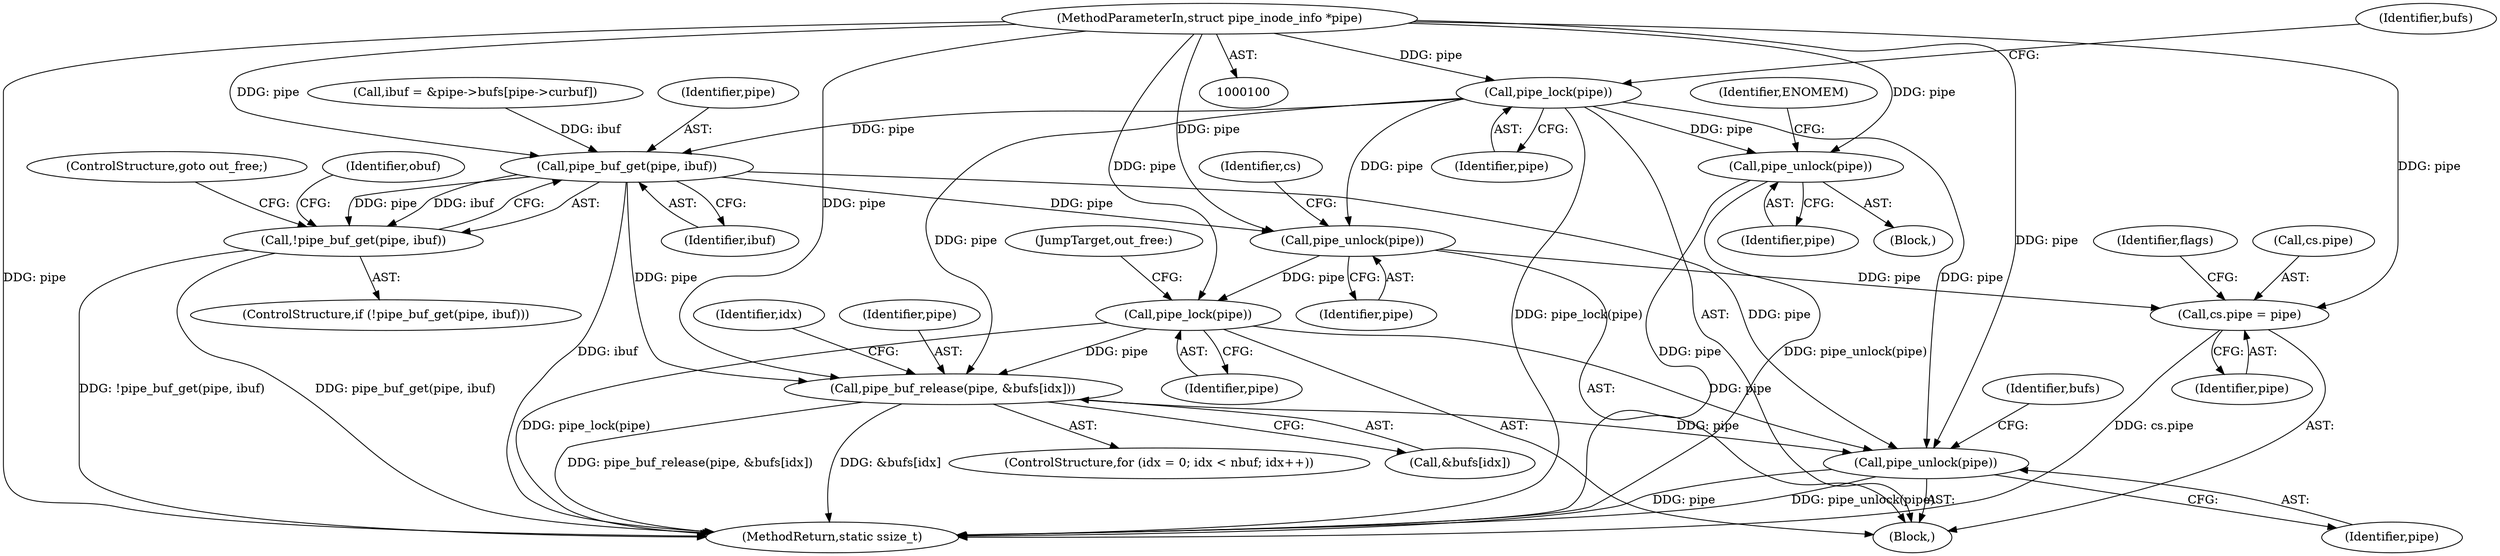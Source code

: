 digraph "0_linux_6b3a707736301c2128ca85ce85fb13f60b5e350a@pointer" {
"1000124" [label="(Call,pipe_lock(pipe))"];
"1000101" [label="(MethodParameterIn,struct pipe_inode_info *pipe)"];
"1000139" [label="(Call,pipe_unlock(pipe))"];
"1000268" [label="(Call,pipe_buf_get(pipe, ibuf))"];
"1000267" [label="(Call,!pipe_buf_get(pipe, ibuf))"];
"1000308" [label="(Call,pipe_unlock(pipe))"];
"1000325" [label="(Call,cs.pipe = pipe)"];
"1000346" [label="(Call,pipe_lock(pipe))"];
"1000358" [label="(Call,pipe_buf_release(pipe, &bufs[idx]))"];
"1000364" [label="(Call,pipe_unlock(pipe))"];
"1000143" [label="(Identifier,ENOMEM)"];
"1000124" [label="(Call,pipe_lock(pipe))"];
"1000267" [label="(Call,!pipe_buf_get(pipe, ibuf))"];
"1000359" [label="(Identifier,pipe)"];
"1000348" [label="(JumpTarget,out_free:)"];
"1000329" [label="(Identifier,pipe)"];
"1000367" [label="(Identifier,bufs)"];
"1000309" [label="(Identifier,pipe)"];
"1000125" [label="(Identifier,pipe)"];
"1000212" [label="(Call,ibuf = &pipe->bufs[pipe->curbuf])"];
"1000140" [label="(Identifier,pipe)"];
"1000357" [label="(Identifier,idx)"];
"1000269" [label="(Identifier,pipe)"];
"1000266" [label="(ControlStructure,if (!pipe_buf_get(pipe, ibuf)))"];
"1000138" [label="(Block,)"];
"1000127" [label="(Identifier,bufs)"];
"1000364" [label="(Call,pipe_unlock(pipe))"];
"1000370" [label="(MethodReturn,static ssize_t)"];
"1000106" [label="(Block,)"];
"1000358" [label="(Call,pipe_buf_release(pipe, &bufs[idx]))"];
"1000332" [label="(Identifier,flags)"];
"1000101" [label="(MethodParameterIn,struct pipe_inode_info *pipe)"];
"1000139" [label="(Call,pipe_unlock(pipe))"];
"1000326" [label="(Call,cs.pipe)"];
"1000346" [label="(Call,pipe_lock(pipe))"];
"1000271" [label="(ControlStructure,goto out_free;)"];
"1000349" [label="(ControlStructure,for (idx = 0; idx < nbuf; idx++))"];
"1000312" [label="(Identifier,cs)"];
"1000268" [label="(Call,pipe_buf_get(pipe, ibuf))"];
"1000325" [label="(Call,cs.pipe = pipe)"];
"1000365" [label="(Identifier,pipe)"];
"1000360" [label="(Call,&bufs[idx])"];
"1000308" [label="(Call,pipe_unlock(pipe))"];
"1000270" [label="(Identifier,ibuf)"];
"1000274" [label="(Identifier,obuf)"];
"1000347" [label="(Identifier,pipe)"];
"1000124" -> "1000106"  [label="AST: "];
"1000124" -> "1000125"  [label="CFG: "];
"1000125" -> "1000124"  [label="AST: "];
"1000127" -> "1000124"  [label="CFG: "];
"1000124" -> "1000370"  [label="DDG: pipe_lock(pipe)"];
"1000101" -> "1000124"  [label="DDG: pipe"];
"1000124" -> "1000139"  [label="DDG: pipe"];
"1000124" -> "1000268"  [label="DDG: pipe"];
"1000124" -> "1000308"  [label="DDG: pipe"];
"1000124" -> "1000358"  [label="DDG: pipe"];
"1000124" -> "1000364"  [label="DDG: pipe"];
"1000101" -> "1000100"  [label="AST: "];
"1000101" -> "1000370"  [label="DDG: pipe"];
"1000101" -> "1000139"  [label="DDG: pipe"];
"1000101" -> "1000268"  [label="DDG: pipe"];
"1000101" -> "1000308"  [label="DDG: pipe"];
"1000101" -> "1000325"  [label="DDG: pipe"];
"1000101" -> "1000346"  [label="DDG: pipe"];
"1000101" -> "1000358"  [label="DDG: pipe"];
"1000101" -> "1000364"  [label="DDG: pipe"];
"1000139" -> "1000138"  [label="AST: "];
"1000139" -> "1000140"  [label="CFG: "];
"1000140" -> "1000139"  [label="AST: "];
"1000143" -> "1000139"  [label="CFG: "];
"1000139" -> "1000370"  [label="DDG: pipe_unlock(pipe)"];
"1000139" -> "1000370"  [label="DDG: pipe"];
"1000268" -> "1000267"  [label="AST: "];
"1000268" -> "1000270"  [label="CFG: "];
"1000269" -> "1000268"  [label="AST: "];
"1000270" -> "1000268"  [label="AST: "];
"1000267" -> "1000268"  [label="CFG: "];
"1000268" -> "1000370"  [label="DDG: ibuf"];
"1000268" -> "1000267"  [label="DDG: pipe"];
"1000268" -> "1000267"  [label="DDG: ibuf"];
"1000212" -> "1000268"  [label="DDG: ibuf"];
"1000268" -> "1000308"  [label="DDG: pipe"];
"1000268" -> "1000358"  [label="DDG: pipe"];
"1000268" -> "1000364"  [label="DDG: pipe"];
"1000267" -> "1000266"  [label="AST: "];
"1000271" -> "1000267"  [label="CFG: "];
"1000274" -> "1000267"  [label="CFG: "];
"1000267" -> "1000370"  [label="DDG: !pipe_buf_get(pipe, ibuf)"];
"1000267" -> "1000370"  [label="DDG: pipe_buf_get(pipe, ibuf)"];
"1000308" -> "1000106"  [label="AST: "];
"1000308" -> "1000309"  [label="CFG: "];
"1000309" -> "1000308"  [label="AST: "];
"1000312" -> "1000308"  [label="CFG: "];
"1000308" -> "1000325"  [label="DDG: pipe"];
"1000308" -> "1000346"  [label="DDG: pipe"];
"1000325" -> "1000106"  [label="AST: "];
"1000325" -> "1000329"  [label="CFG: "];
"1000326" -> "1000325"  [label="AST: "];
"1000329" -> "1000325"  [label="AST: "];
"1000332" -> "1000325"  [label="CFG: "];
"1000325" -> "1000370"  [label="DDG: cs.pipe"];
"1000346" -> "1000106"  [label="AST: "];
"1000346" -> "1000347"  [label="CFG: "];
"1000347" -> "1000346"  [label="AST: "];
"1000348" -> "1000346"  [label="CFG: "];
"1000346" -> "1000370"  [label="DDG: pipe_lock(pipe)"];
"1000346" -> "1000358"  [label="DDG: pipe"];
"1000346" -> "1000364"  [label="DDG: pipe"];
"1000358" -> "1000349"  [label="AST: "];
"1000358" -> "1000360"  [label="CFG: "];
"1000359" -> "1000358"  [label="AST: "];
"1000360" -> "1000358"  [label="AST: "];
"1000357" -> "1000358"  [label="CFG: "];
"1000358" -> "1000370"  [label="DDG: pipe_buf_release(pipe, &bufs[idx])"];
"1000358" -> "1000370"  [label="DDG: &bufs[idx]"];
"1000358" -> "1000364"  [label="DDG: pipe"];
"1000364" -> "1000106"  [label="AST: "];
"1000364" -> "1000365"  [label="CFG: "];
"1000365" -> "1000364"  [label="AST: "];
"1000367" -> "1000364"  [label="CFG: "];
"1000364" -> "1000370"  [label="DDG: pipe"];
"1000364" -> "1000370"  [label="DDG: pipe_unlock(pipe)"];
}
